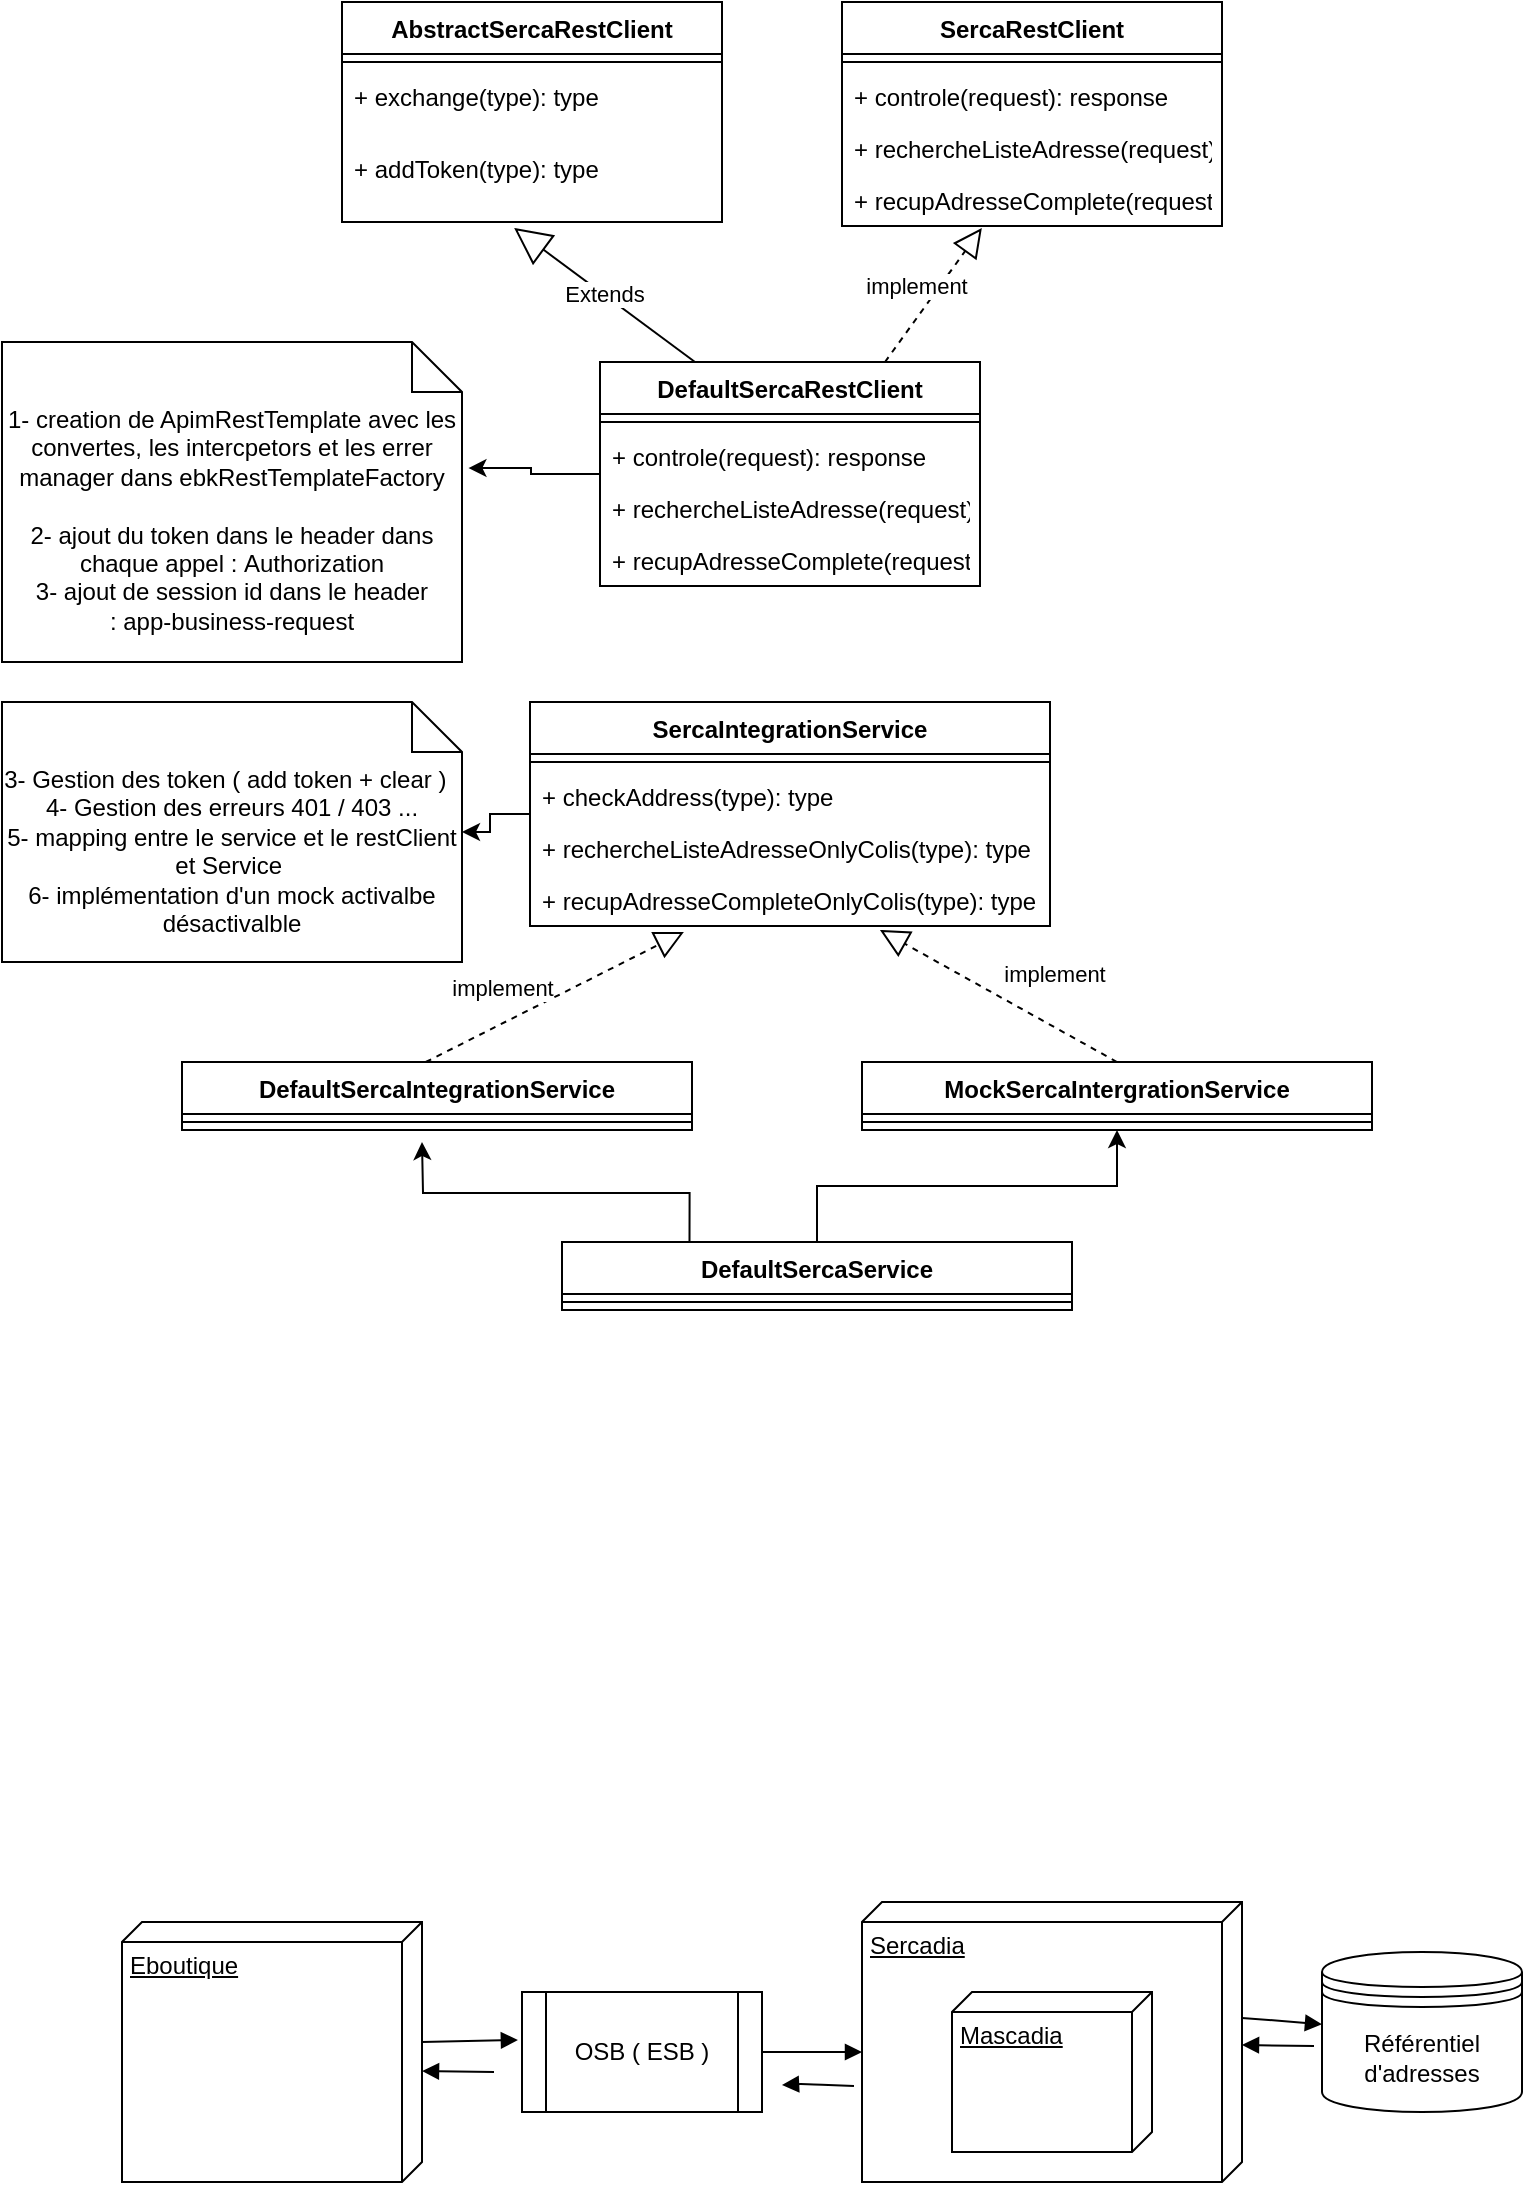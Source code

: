 <mxfile version="13.9.9" type="github">
  <diagram id="C5RBs43oDa-KdzZeNtuy" name="Page-1">
    <mxGraphModel dx="1186" dy="621" grid="1" gridSize="10" guides="1" tooltips="1" connect="1" arrows="1" fold="1" page="1" pageScale="1" pageWidth="827" pageHeight="1169" math="0" shadow="0">
      <root>
        <mxCell id="WIyWlLk6GJQsqaUBKTNV-0" />
        <mxCell id="WIyWlLk6GJQsqaUBKTNV-1" parent="WIyWlLk6GJQsqaUBKTNV-0" />
        <mxCell id="BwVQpNzadCACeYpbOint-18" value="Extends" style="endArrow=block;endSize=16;endFill=0;html=1;exitX=0.25;exitY=0;exitDx=0;exitDy=0;entryX=0.453;entryY=1.075;entryDx=0;entryDy=0;entryPerimeter=0;" parent="WIyWlLk6GJQsqaUBKTNV-1" source="ZbugdAa28t8l8q_3A2VQ-29" target="ZbugdAa28t8l8q_3A2VQ-15" edge="1">
          <mxGeometry width="160" relative="1" as="geometry">
            <mxPoint x="343.75" y="250" as="sourcePoint" />
            <mxPoint x="490" y="320" as="targetPoint" />
          </mxGeometry>
        </mxCell>
        <mxCell id="BwVQpNzadCACeYpbOint-20" value="" style="endArrow=block;dashed=1;endFill=0;endSize=12;html=1;entryX=0.368;entryY=1.038;entryDx=0;entryDy=0;entryPerimeter=0;exitX=0.75;exitY=0;exitDx=0;exitDy=0;" parent="WIyWlLk6GJQsqaUBKTNV-1" source="ZbugdAa28t8l8q_3A2VQ-29" target="ZbugdAa28t8l8q_3A2VQ-14" edge="1">
          <mxGeometry width="160" relative="1" as="geometry">
            <mxPoint x="407.5" y="250" as="sourcePoint" />
            <mxPoint x="490" y="320" as="targetPoint" />
          </mxGeometry>
        </mxCell>
        <mxCell id="ZbugdAa28t8l8q_3A2VQ-5" value="implement" style="edgeLabel;html=1;align=center;verticalAlign=middle;resizable=0;points=[];" parent="BwVQpNzadCACeYpbOint-20" vertex="1" connectable="0">
          <mxGeometry x="-0.233" y="-1" relative="1" as="geometry">
            <mxPoint x="-4.47" y="-13.1" as="offset" />
          </mxGeometry>
        </mxCell>
        <mxCell id="ZbugdAa28t8l8q_3A2VQ-47" style="edgeStyle=orthogonalEdgeStyle;rounded=0;orthogonalLoop=1;jettySize=auto;html=1;" parent="WIyWlLk6GJQsqaUBKTNV-1" source="BwVQpNzadCACeYpbOint-26" target="ZbugdAa28t8l8q_3A2VQ-46" edge="1">
          <mxGeometry relative="1" as="geometry" />
        </mxCell>
        <mxCell id="BwVQpNzadCACeYpbOint-26" value="SercaIntegrationService" style="swimlane;fontStyle=1;align=center;verticalAlign=top;childLayout=stackLayout;horizontal=1;startSize=26;horizontalStack=0;resizeParent=1;resizeParentMax=0;resizeLast=0;collapsible=1;marginBottom=0;" parent="WIyWlLk6GJQsqaUBKTNV-1" vertex="1">
          <mxGeometry x="284" y="360" width="260" height="112" as="geometry" />
        </mxCell>
        <mxCell id="BwVQpNzadCACeYpbOint-28" value="" style="line;strokeWidth=1;fillColor=none;align=left;verticalAlign=middle;spacingTop=-1;spacingLeft=3;spacingRight=3;rotatable=0;labelPosition=right;points=[];portConstraint=eastwest;" parent="BwVQpNzadCACeYpbOint-26" vertex="1">
          <mxGeometry y="26" width="260" height="8" as="geometry" />
        </mxCell>
        <mxCell id="BwVQpNzadCACeYpbOint-29" value="+ checkAddress(type): type" style="text;strokeColor=none;fillColor=none;align=left;verticalAlign=top;spacingLeft=4;spacingRight=4;overflow=hidden;rotatable=0;points=[[0,0.5],[1,0.5]];portConstraint=eastwest;" parent="BwVQpNzadCACeYpbOint-26" vertex="1">
          <mxGeometry y="34" width="260" height="26" as="geometry" />
        </mxCell>
        <mxCell id="ZbugdAa28t8l8q_3A2VQ-19" value="+ rechercheListeAdresseOnlyColis(type): type" style="text;strokeColor=none;fillColor=none;align=left;verticalAlign=top;spacingLeft=4;spacingRight=4;overflow=hidden;rotatable=0;points=[[0,0.5],[1,0.5]];portConstraint=eastwest;" parent="BwVQpNzadCACeYpbOint-26" vertex="1">
          <mxGeometry y="60" width="260" height="26" as="geometry" />
        </mxCell>
        <mxCell id="ZbugdAa28t8l8q_3A2VQ-20" value="+ recupAdresseCompleteOnlyColis(type): type" style="text;strokeColor=none;fillColor=none;align=left;verticalAlign=top;spacingLeft=4;spacingRight=4;overflow=hidden;rotatable=0;points=[[0,0.5],[1,0.5]];portConstraint=eastwest;" parent="BwVQpNzadCACeYpbOint-26" vertex="1">
          <mxGeometry y="86" width="260" height="26" as="geometry" />
        </mxCell>
        <mxCell id="BwVQpNzadCACeYpbOint-4" value="SercaRestClient" style="swimlane;fontStyle=1;align=center;verticalAlign=top;childLayout=stackLayout;horizontal=1;startSize=26;horizontalStack=0;resizeParent=1;resizeParentMax=0;resizeLast=0;collapsible=1;marginBottom=0;" parent="WIyWlLk6GJQsqaUBKTNV-1" vertex="1">
          <mxGeometry x="440" y="10" width="190" height="112" as="geometry" />
        </mxCell>
        <mxCell id="BwVQpNzadCACeYpbOint-6" value="" style="line;strokeWidth=1;fillColor=none;align=left;verticalAlign=middle;spacingTop=-1;spacingLeft=3;spacingRight=3;rotatable=0;labelPosition=right;points=[];portConstraint=eastwest;" parent="BwVQpNzadCACeYpbOint-4" vertex="1">
          <mxGeometry y="26" width="190" height="8" as="geometry" />
        </mxCell>
        <mxCell id="BwVQpNzadCACeYpbOint-7" value="+ controle(request): response" style="text;strokeColor=none;fillColor=none;align=left;verticalAlign=top;spacingLeft=4;spacingRight=4;overflow=hidden;rotatable=0;points=[[0,0.5],[1,0.5]];portConstraint=eastwest;" parent="BwVQpNzadCACeYpbOint-4" vertex="1">
          <mxGeometry y="34" width="190" height="26" as="geometry" />
        </mxCell>
        <mxCell id="ZbugdAa28t8l8q_3A2VQ-13" value="+ rechercheListeAdresse(request): response" style="text;strokeColor=none;fillColor=none;align=left;verticalAlign=top;spacingLeft=4;spacingRight=4;overflow=hidden;rotatable=0;points=[[0,0.5],[1,0.5]];portConstraint=eastwest;" parent="BwVQpNzadCACeYpbOint-4" vertex="1">
          <mxGeometry y="60" width="190" height="26" as="geometry" />
        </mxCell>
        <mxCell id="ZbugdAa28t8l8q_3A2VQ-14" value="+ recupAdresseComplete(request): response" style="text;strokeColor=none;fillColor=none;align=left;verticalAlign=top;spacingLeft=4;spacingRight=4;overflow=hidden;rotatable=0;points=[[0,0.5],[1,0.5]];portConstraint=eastwest;" parent="BwVQpNzadCACeYpbOint-4" vertex="1">
          <mxGeometry y="86" width="190" height="26" as="geometry" />
        </mxCell>
        <mxCell id="BwVQpNzadCACeYpbOint-8" value="AbstractSercaRestClient" style="swimlane;fontStyle=1;align=center;verticalAlign=top;childLayout=stackLayout;horizontal=1;startSize=26;horizontalStack=0;resizeParent=1;resizeParentMax=0;resizeLast=0;collapsible=1;marginBottom=0;" parent="WIyWlLk6GJQsqaUBKTNV-1" vertex="1">
          <mxGeometry x="190" y="10" width="190" height="110" as="geometry" />
        </mxCell>
        <mxCell id="BwVQpNzadCACeYpbOint-10" value="" style="line;strokeWidth=1;fillColor=none;align=left;verticalAlign=middle;spacingTop=-1;spacingLeft=3;spacingRight=3;rotatable=0;labelPosition=right;points=[];portConstraint=eastwest;" parent="BwVQpNzadCACeYpbOint-8" vertex="1">
          <mxGeometry y="26" width="190" height="8" as="geometry" />
        </mxCell>
        <mxCell id="BwVQpNzadCACeYpbOint-11" value="+ exchange(type): type" style="text;strokeColor=none;fillColor=none;align=left;verticalAlign=top;spacingLeft=4;spacingRight=4;overflow=hidden;rotatable=0;points=[[0,0.5],[1,0.5]];portConstraint=eastwest;" parent="BwVQpNzadCACeYpbOint-8" vertex="1">
          <mxGeometry y="34" width="190" height="36" as="geometry" />
        </mxCell>
        <mxCell id="ZbugdAa28t8l8q_3A2VQ-15" value="+ addToken(type): type" style="text;strokeColor=none;fillColor=none;align=left;verticalAlign=top;spacingLeft=4;spacingRight=4;overflow=hidden;rotatable=0;points=[[0,0.5],[1,0.5]];portConstraint=eastwest;" parent="BwVQpNzadCACeYpbOint-8" vertex="1">
          <mxGeometry y="70" width="190" height="40" as="geometry" />
        </mxCell>
        <mxCell id="ePuBS4sop_-Yzgb1JW3Q-3" value="Référentiel d&#39;adresses" style="shape=datastore;whiteSpace=wrap;html=1;" parent="WIyWlLk6GJQsqaUBKTNV-1" vertex="1">
          <mxGeometry x="680" y="985" width="100" height="80" as="geometry" />
        </mxCell>
        <mxCell id="ePuBS4sop_-Yzgb1JW3Q-4" value="Eboutique" style="verticalAlign=top;align=left;spacingTop=8;spacingLeft=2;spacingRight=12;shape=cube;size=10;direction=south;fontStyle=4;html=1;" parent="WIyWlLk6GJQsqaUBKTNV-1" vertex="1">
          <mxGeometry x="80" y="970" width="150" height="130" as="geometry" />
        </mxCell>
        <mxCell id="ePuBS4sop_-Yzgb1JW3Q-6" value="Sercadia" style="verticalAlign=top;align=left;spacingTop=8;spacingLeft=2;spacingRight=12;shape=cube;size=10;direction=south;fontStyle=4;html=1;" parent="WIyWlLk6GJQsqaUBKTNV-1" vertex="1">
          <mxGeometry x="450" y="960" width="190" height="140" as="geometry" />
        </mxCell>
        <mxCell id="ePuBS4sop_-Yzgb1JW3Q-7" value="OSB ( ESB )" style="shape=process;whiteSpace=wrap;html=1;backgroundOutline=1;" parent="WIyWlLk6GJQsqaUBKTNV-1" vertex="1">
          <mxGeometry x="280" y="1005" width="120" height="60" as="geometry" />
        </mxCell>
        <mxCell id="ePuBS4sop_-Yzgb1JW3Q-8" value="Mascadia" style="verticalAlign=top;align=left;spacingTop=8;spacingLeft=2;spacingRight=12;shape=cube;size=10;direction=south;fontStyle=4;html=1;" parent="WIyWlLk6GJQsqaUBKTNV-1" vertex="1">
          <mxGeometry x="495" y="1005" width="100" height="80" as="geometry" />
        </mxCell>
        <mxCell id="ePuBS4sop_-Yzgb1JW3Q-13" value="" style="html=1;verticalAlign=bottom;endArrow=block;exitX=0;exitY=0;exitDx=60;exitDy=0;exitPerimeter=0;entryX=-0.017;entryY=0.4;entryDx=0;entryDy=0;entryPerimeter=0;" parent="WIyWlLk6GJQsqaUBKTNV-1" source="ePuBS4sop_-Yzgb1JW3Q-4" target="ePuBS4sop_-Yzgb1JW3Q-7" edge="1">
          <mxGeometry width="80" relative="1" as="geometry">
            <mxPoint x="300" y="1170" as="sourcePoint" />
            <mxPoint x="380" y="1170" as="targetPoint" />
          </mxGeometry>
        </mxCell>
        <mxCell id="ePuBS4sop_-Yzgb1JW3Q-14" value="" style="html=1;verticalAlign=bottom;endArrow=block;entryX=0;entryY=0;entryDx=75;entryDy=190;entryPerimeter=0;exitX=1;exitY=0.5;exitDx=0;exitDy=0;" parent="WIyWlLk6GJQsqaUBKTNV-1" source="ePuBS4sop_-Yzgb1JW3Q-7" target="ePuBS4sop_-Yzgb1JW3Q-6" edge="1">
          <mxGeometry width="80" relative="1" as="geometry">
            <mxPoint x="450" y="1025" as="sourcePoint" />
            <mxPoint x="491.96" y="1024.5" as="targetPoint" />
          </mxGeometry>
        </mxCell>
        <mxCell id="ePuBS4sop_-Yzgb1JW3Q-16" value="" style="html=1;verticalAlign=bottom;endArrow=block;exitX=0.414;exitY=0;exitDx=0;exitDy=0;exitPerimeter=0;" parent="WIyWlLk6GJQsqaUBKTNV-1" source="ePuBS4sop_-Yzgb1JW3Q-6" target="ePuBS4sop_-Yzgb1JW3Q-3" edge="1">
          <mxGeometry width="80" relative="1" as="geometry">
            <mxPoint x="460" y="1035" as="sourcePoint" />
            <mxPoint x="501.96" y="1034.5" as="targetPoint" />
            <Array as="points" />
          </mxGeometry>
        </mxCell>
        <mxCell id="ePuBS4sop_-Yzgb1JW3Q-20" value="" style="html=1;verticalAlign=bottom;endArrow=block;exitX=-0.04;exitY=0.588;exitDx=0;exitDy=0;exitPerimeter=0;" parent="WIyWlLk6GJQsqaUBKTNV-1" source="ePuBS4sop_-Yzgb1JW3Q-3" target="ePuBS4sop_-Yzgb1JW3Q-6" edge="1">
          <mxGeometry width="80" relative="1" as="geometry">
            <mxPoint x="650" y="1027.96" as="sourcePoint" />
            <mxPoint x="690" y="1031.089" as="targetPoint" />
            <Array as="points" />
          </mxGeometry>
        </mxCell>
        <mxCell id="ePuBS4sop_-Yzgb1JW3Q-21" value="" style="html=1;verticalAlign=bottom;endArrow=block;exitX=-0.04;exitY=0.588;exitDx=0;exitDy=0;exitPerimeter=0;" parent="WIyWlLk6GJQsqaUBKTNV-1" edge="1">
          <mxGeometry width="80" relative="1" as="geometry">
            <mxPoint x="266" y="1045.06" as="sourcePoint" />
            <mxPoint x="230" y="1044.499" as="targetPoint" />
            <Array as="points" />
          </mxGeometry>
        </mxCell>
        <mxCell id="ePuBS4sop_-Yzgb1JW3Q-22" value="" style="html=1;verticalAlign=bottom;endArrow=block;exitX=-0.04;exitY=0.588;exitDx=0;exitDy=0;exitPerimeter=0;" parent="WIyWlLk6GJQsqaUBKTNV-1" edge="1">
          <mxGeometry width="80" relative="1" as="geometry">
            <mxPoint x="446" y="1052.04" as="sourcePoint" />
            <mxPoint x="410" y="1051.479" as="targetPoint" />
            <Array as="points">
              <mxPoint x="420" y="1051" />
            </Array>
          </mxGeometry>
        </mxCell>
        <mxCell id="ZbugdAa28t8l8q_3A2VQ-21" value="DefaultSercaIntegrationService" style="swimlane;fontStyle=1;align=center;verticalAlign=top;childLayout=stackLayout;horizontal=1;startSize=26;horizontalStack=0;resizeParent=1;resizeParentMax=0;resizeLast=0;collapsible=1;marginBottom=0;" parent="WIyWlLk6GJQsqaUBKTNV-1" vertex="1">
          <mxGeometry x="110" y="540" width="255" height="34" as="geometry" />
        </mxCell>
        <mxCell id="ZbugdAa28t8l8q_3A2VQ-22" value="" style="line;strokeWidth=1;fillColor=none;align=left;verticalAlign=middle;spacingTop=-1;spacingLeft=3;spacingRight=3;rotatable=0;labelPosition=right;points=[];portConstraint=eastwest;" parent="ZbugdAa28t8l8q_3A2VQ-21" vertex="1">
          <mxGeometry y="26" width="255" height="8" as="geometry" />
        </mxCell>
        <mxCell id="ZbugdAa28t8l8q_3A2VQ-23" value="MockSercaIntergrationService" style="swimlane;fontStyle=1;align=center;verticalAlign=top;childLayout=stackLayout;horizontal=1;startSize=26;horizontalStack=0;resizeParent=1;resizeParentMax=0;resizeLast=0;collapsible=1;marginBottom=0;" parent="WIyWlLk6GJQsqaUBKTNV-1" vertex="1">
          <mxGeometry x="450" y="540" width="255" height="34" as="geometry" />
        </mxCell>
        <mxCell id="ZbugdAa28t8l8q_3A2VQ-24" value="" style="line;strokeWidth=1;fillColor=none;align=left;verticalAlign=middle;spacingTop=-1;spacingLeft=3;spacingRight=3;rotatable=0;labelPosition=right;points=[];portConstraint=eastwest;" parent="ZbugdAa28t8l8q_3A2VQ-23" vertex="1">
          <mxGeometry y="26" width="255" height="8" as="geometry" />
        </mxCell>
        <mxCell id="ZbugdAa28t8l8q_3A2VQ-25" value="" style="endArrow=block;dashed=1;endFill=0;endSize=12;html=1;entryX=0.296;entryY=1.115;entryDx=0;entryDy=0;entryPerimeter=0;exitX=0.478;exitY=0;exitDx=0;exitDy=0;exitPerimeter=0;" parent="WIyWlLk6GJQsqaUBKTNV-1" source="ZbugdAa28t8l8q_3A2VQ-21" target="ZbugdAa28t8l8q_3A2VQ-20" edge="1">
          <mxGeometry width="160" relative="1" as="geometry">
            <mxPoint x="200" y="530" as="sourcePoint" />
            <mxPoint x="222.42" y="399.998" as="targetPoint" />
          </mxGeometry>
        </mxCell>
        <mxCell id="ZbugdAa28t8l8q_3A2VQ-26" value="implement" style="edgeLabel;html=1;align=center;verticalAlign=middle;resizable=0;points=[];" parent="ZbugdAa28t8l8q_3A2VQ-25" vertex="1" connectable="0">
          <mxGeometry x="-0.233" y="-1" relative="1" as="geometry">
            <mxPoint x="-11.83" y="-13.1" as="offset" />
          </mxGeometry>
        </mxCell>
        <mxCell id="ZbugdAa28t8l8q_3A2VQ-27" value="" style="endArrow=block;dashed=1;endFill=0;endSize=12;html=1;entryX=0.673;entryY=1.077;entryDx=0;entryDy=0;entryPerimeter=0;exitX=0.5;exitY=0;exitDx=0;exitDy=0;" parent="WIyWlLk6GJQsqaUBKTNV-1" source="ZbugdAa28t8l8q_3A2VQ-23" target="ZbugdAa28t8l8q_3A2VQ-20" edge="1">
          <mxGeometry width="160" relative="1" as="geometry">
            <mxPoint x="600" y="530" as="sourcePoint" />
            <mxPoint x="684" y="388" as="targetPoint" />
          </mxGeometry>
        </mxCell>
        <mxCell id="ZbugdAa28t8l8q_3A2VQ-28" value="implement" style="edgeLabel;html=1;align=center;verticalAlign=middle;resizable=0;points=[];" parent="ZbugdAa28t8l8q_3A2VQ-27" vertex="1" connectable="0">
          <mxGeometry x="-0.233" y="-1" relative="1" as="geometry">
            <mxPoint x="13.54" y="-17.67" as="offset" />
          </mxGeometry>
        </mxCell>
        <mxCell id="ZbugdAa28t8l8q_3A2VQ-48" style="edgeStyle=orthogonalEdgeStyle;rounded=0;orthogonalLoop=1;jettySize=auto;html=1;entryX=1.014;entryY=0.394;entryDx=0;entryDy=0;entryPerimeter=0;" parent="WIyWlLk6GJQsqaUBKTNV-1" source="ZbugdAa28t8l8q_3A2VQ-29" target="ZbugdAa28t8l8q_3A2VQ-45" edge="1">
          <mxGeometry relative="1" as="geometry" />
        </mxCell>
        <mxCell id="ZbugdAa28t8l8q_3A2VQ-29" value="DefaultSercaRestClient" style="swimlane;fontStyle=1;align=center;verticalAlign=top;childLayout=stackLayout;horizontal=1;startSize=26;horizontalStack=0;resizeParent=1;resizeParentMax=0;resizeLast=0;collapsible=1;marginBottom=0;" parent="WIyWlLk6GJQsqaUBKTNV-1" vertex="1">
          <mxGeometry x="319" y="190" width="190" height="112" as="geometry" />
        </mxCell>
        <mxCell id="ZbugdAa28t8l8q_3A2VQ-30" value="" style="line;strokeWidth=1;fillColor=none;align=left;verticalAlign=middle;spacingTop=-1;spacingLeft=3;spacingRight=3;rotatable=0;labelPosition=right;points=[];portConstraint=eastwest;" parent="ZbugdAa28t8l8q_3A2VQ-29" vertex="1">
          <mxGeometry y="26" width="190" height="8" as="geometry" />
        </mxCell>
        <mxCell id="ZbugdAa28t8l8q_3A2VQ-31" value="+ controle(request): response" style="text;strokeColor=none;fillColor=none;align=left;verticalAlign=top;spacingLeft=4;spacingRight=4;overflow=hidden;rotatable=0;points=[[0,0.5],[1,0.5]];portConstraint=eastwest;" parent="ZbugdAa28t8l8q_3A2VQ-29" vertex="1">
          <mxGeometry y="34" width="190" height="26" as="geometry" />
        </mxCell>
        <mxCell id="ZbugdAa28t8l8q_3A2VQ-32" value="+ rechercheListeAdresse(request): response" style="text;strokeColor=none;fillColor=none;align=left;verticalAlign=top;spacingLeft=4;spacingRight=4;overflow=hidden;rotatable=0;points=[[0,0.5],[1,0.5]];portConstraint=eastwest;" parent="ZbugdAa28t8l8q_3A2VQ-29" vertex="1">
          <mxGeometry y="60" width="190" height="26" as="geometry" />
        </mxCell>
        <mxCell id="ZbugdAa28t8l8q_3A2VQ-33" value="+ recupAdresseComplete(request): response" style="text;strokeColor=none;fillColor=none;align=left;verticalAlign=top;spacingLeft=4;spacingRight=4;overflow=hidden;rotatable=0;points=[[0,0.5],[1,0.5]];portConstraint=eastwest;" parent="ZbugdAa28t8l8q_3A2VQ-29" vertex="1">
          <mxGeometry y="86" width="190" height="26" as="geometry" />
        </mxCell>
        <mxCell id="ZbugdAa28t8l8q_3A2VQ-37" style="edgeStyle=orthogonalEdgeStyle;rounded=0;orthogonalLoop=1;jettySize=auto;html=1;exitX=0.5;exitY=0;exitDx=0;exitDy=0;" parent="WIyWlLk6GJQsqaUBKTNV-1" source="ZbugdAa28t8l8q_3A2VQ-34" target="ZbugdAa28t8l8q_3A2VQ-23" edge="1">
          <mxGeometry relative="1" as="geometry" />
        </mxCell>
        <mxCell id="ZbugdAa28t8l8q_3A2VQ-38" style="edgeStyle=orthogonalEdgeStyle;rounded=0;orthogonalLoop=1;jettySize=auto;html=1;exitX=0.25;exitY=0;exitDx=0;exitDy=0;" parent="WIyWlLk6GJQsqaUBKTNV-1" source="ZbugdAa28t8l8q_3A2VQ-34" edge="1">
          <mxGeometry relative="1" as="geometry">
            <mxPoint x="230" y="580" as="targetPoint" />
          </mxGeometry>
        </mxCell>
        <mxCell id="ZbugdAa28t8l8q_3A2VQ-34" value="DefaultSercaService" style="swimlane;fontStyle=1;align=center;verticalAlign=top;childLayout=stackLayout;horizontal=1;startSize=26;horizontalStack=0;resizeParent=1;resizeParentMax=0;resizeLast=0;collapsible=1;marginBottom=0;" parent="WIyWlLk6GJQsqaUBKTNV-1" vertex="1">
          <mxGeometry x="300" y="630" width="255" height="34" as="geometry" />
        </mxCell>
        <mxCell id="ZbugdAa28t8l8q_3A2VQ-35" value="" style="line;strokeWidth=1;fillColor=none;align=left;verticalAlign=middle;spacingTop=-1;spacingLeft=3;spacingRight=3;rotatable=0;labelPosition=right;points=[];portConstraint=eastwest;" parent="ZbugdAa28t8l8q_3A2VQ-34" vertex="1">
          <mxGeometry y="26" width="255" height="8" as="geometry" />
        </mxCell>
        <mxCell id="ZbugdAa28t8l8q_3A2VQ-45" value="1- creation de ApimRestTemplate avec les convertes, les intercpetors et les errer manager dans ebkRestTemplateFactory&lt;br&gt;&lt;br&gt;2- ajout du token dans le header dans chaque appel :&amp;nbsp;Authorization&lt;br&gt;3- ajout de session id dans le header :&amp;nbsp;app-business-request" style="shape=note2;boundedLbl=1;whiteSpace=wrap;html=1;size=25;verticalAlign=top;align=center;" parent="WIyWlLk6GJQsqaUBKTNV-1" vertex="1">
          <mxGeometry x="20" y="180" width="230" height="160" as="geometry" />
        </mxCell>
        <mxCell id="ZbugdAa28t8l8q_3A2VQ-46" value="3- Gestion des token ( add token + clear )&amp;nbsp;&amp;nbsp;&lt;br&gt;4- Gestion des erreurs 401 / 403 ...&lt;br&gt;5- mapping entre le service et le restClient et Service&amp;nbsp;&lt;br&gt;6- implémentation d&#39;un mock activalbe désactivalble" style="shape=note2;boundedLbl=1;whiteSpace=wrap;html=1;size=25;verticalAlign=top;align=center;" parent="WIyWlLk6GJQsqaUBKTNV-1" vertex="1">
          <mxGeometry x="20" y="360" width="230" height="130" as="geometry" />
        </mxCell>
      </root>
    </mxGraphModel>
  </diagram>
</mxfile>
